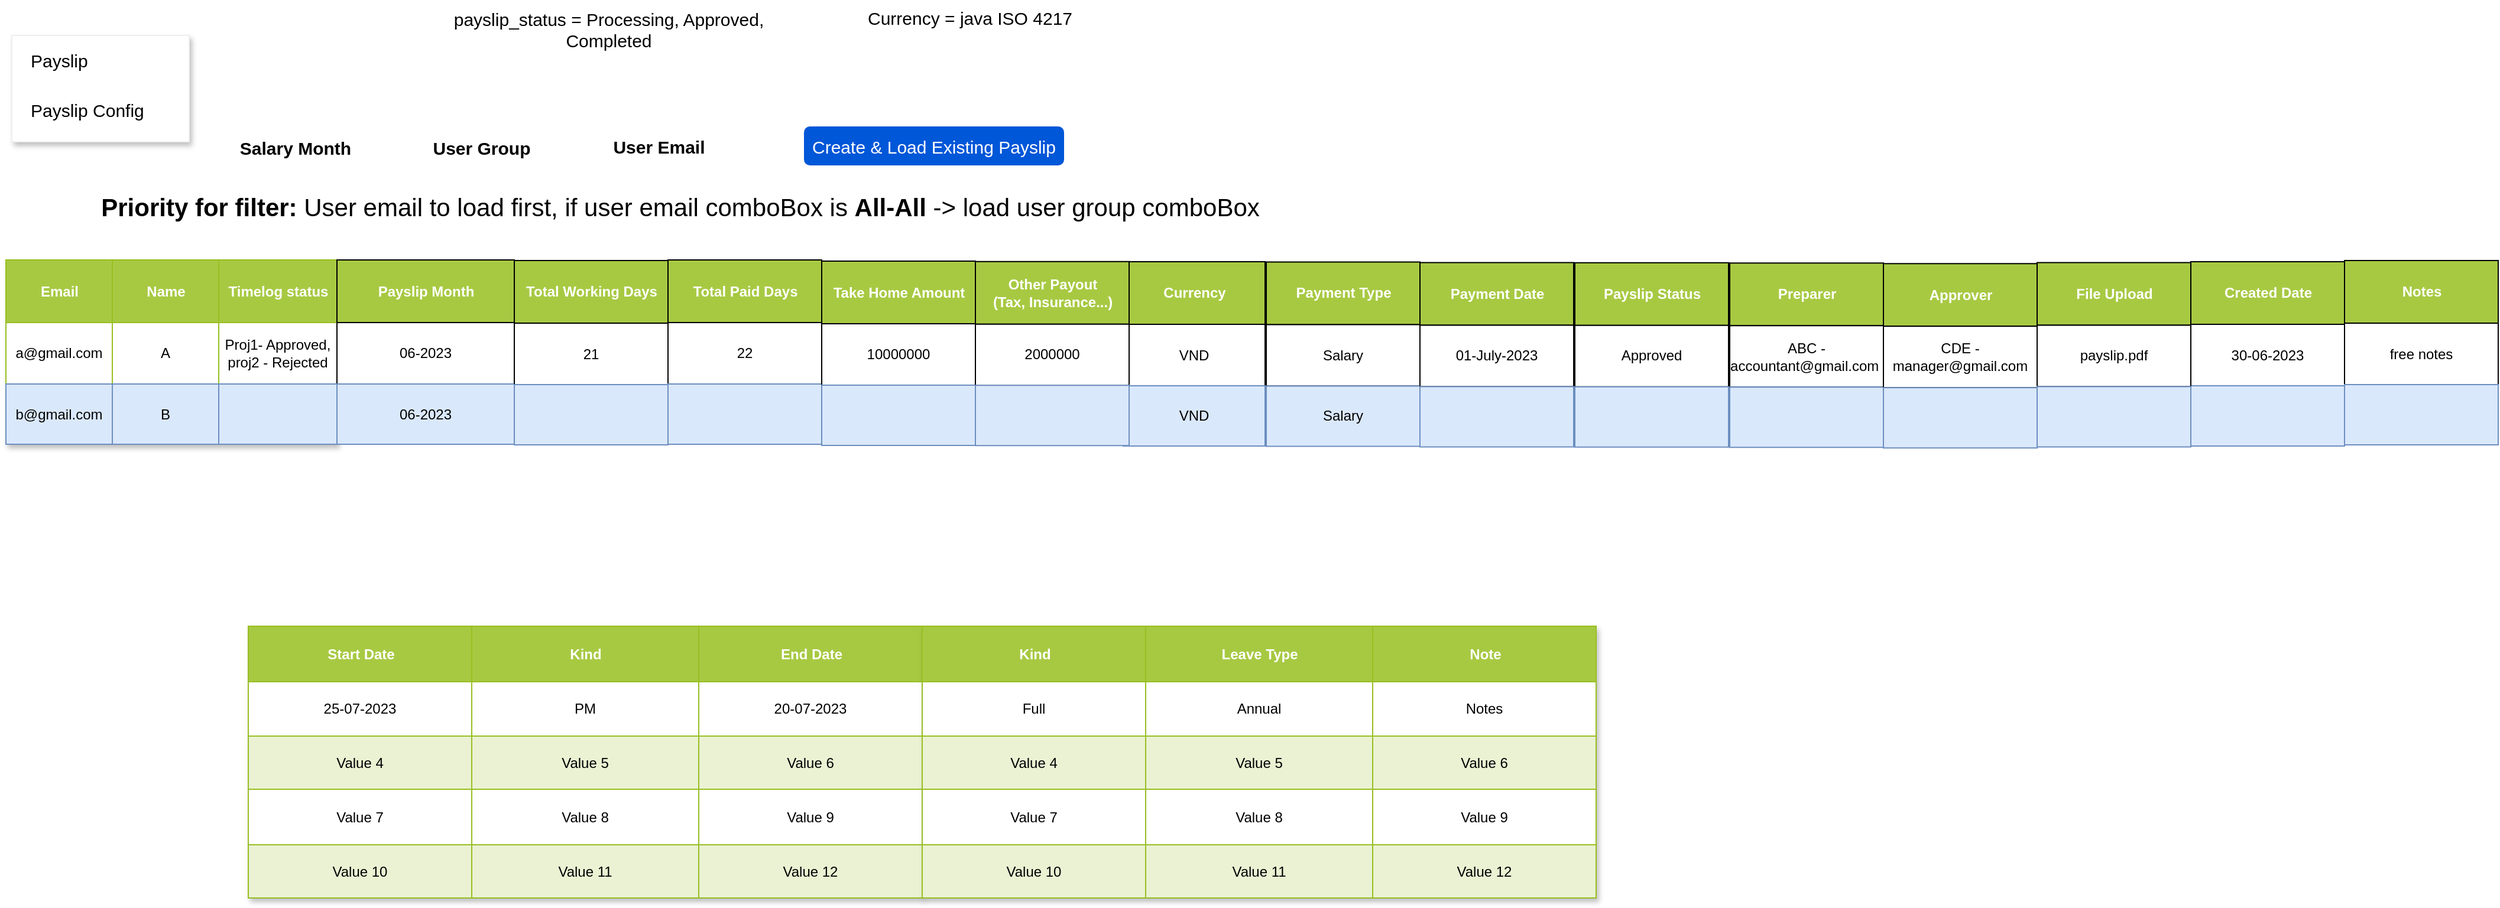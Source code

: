 <mxfile version="20.8.23" type="github">
  <diagram name="Page-1" id="WL_v4v0QIcBLaM0KTgS2">
    <mxGraphModel dx="1434" dy="803" grid="1" gridSize="10" guides="1" tooltips="1" connect="1" arrows="1" fold="1" page="1" pageScale="1" pageWidth="827" pageHeight="1169" math="0" shadow="0">
      <root>
        <mxCell id="0" />
        <mxCell id="1" parent="0" />
        <mxCell id="6jaeI5iPwzS0YntEsKp8-1" value="" style="perimeter=none;dashed=0;shape=rect;fillColor=#ffffff;strokeColor=#eeeeee;shadow=1;" parent="1" vertex="1">
          <mxGeometry x="20" y="50" width="150" height="90" as="geometry" />
        </mxCell>
        <mxCell id="6jaeI5iPwzS0YntEsKp8-2" value="Payslip" style="text;verticalAlign=middle;fontSize=15;spacing=16;resizeWidth=1;whiteSpace=wrap;html=1;" parent="6jaeI5iPwzS0YntEsKp8-1" vertex="1">
          <mxGeometry width="150" height="42" relative="1" as="geometry">
            <mxPoint as="offset" />
          </mxGeometry>
        </mxCell>
        <mxCell id="6jaeI5iPwzS0YntEsKp8-3" value="Payslip Config" style="text;verticalAlign=middle;fontSize=15;spacing=16;resizeWidth=1;whiteSpace=wrap;html=1;" parent="6jaeI5iPwzS0YntEsKp8-1" vertex="1">
          <mxGeometry width="150" height="42" relative="1" as="geometry">
            <mxPoint y="42" as="offset" />
          </mxGeometry>
        </mxCell>
        <mxCell id="6jaeI5iPwzS0YntEsKp8-6" value="Assets" style="childLayout=tableLayout;recursiveResize=0;strokeColor=#98bf21;fillColor=#A7C942;shadow=1;" parent="1" vertex="1">
          <mxGeometry x="15" y="240" width="280" height="156" as="geometry" />
        </mxCell>
        <mxCell id="6jaeI5iPwzS0YntEsKp8-7" style="shape=tableRow;horizontal=0;startSize=0;swimlaneHead=0;swimlaneBody=0;top=0;left=0;bottom=0;right=0;dropTarget=0;collapsible=0;recursiveResize=0;expand=0;fontStyle=0;strokeColor=inherit;fillColor=#ffffff;" parent="6jaeI5iPwzS0YntEsKp8-6" vertex="1">
          <mxGeometry width="280" height="53" as="geometry" />
        </mxCell>
        <mxCell id="6jaeI5iPwzS0YntEsKp8-8" value="Email" style="connectable=0;recursiveResize=0;strokeColor=inherit;fillColor=#A7C942;align=center;fontStyle=1;fontColor=#FFFFFF;html=1;" parent="6jaeI5iPwzS0YntEsKp8-7" vertex="1">
          <mxGeometry width="90" height="53" as="geometry">
            <mxRectangle width="90" height="53" as="alternateBounds" />
          </mxGeometry>
        </mxCell>
        <mxCell id="6jaeI5iPwzS0YntEsKp8-9" value="Name" style="connectable=0;recursiveResize=0;strokeColor=inherit;fillColor=#A7C942;align=center;fontStyle=1;fontColor=#FFFFFF;html=1;" parent="6jaeI5iPwzS0YntEsKp8-7" vertex="1">
          <mxGeometry x="90" width="90" height="53" as="geometry">
            <mxRectangle width="90" height="53" as="alternateBounds" />
          </mxGeometry>
        </mxCell>
        <mxCell id="6jaeI5iPwzS0YntEsKp8-10" value="Timelog status" style="connectable=0;recursiveResize=0;strokeColor=inherit;fillColor=#A7C942;align=center;fontStyle=1;fontColor=#FFFFFF;html=1;" parent="6jaeI5iPwzS0YntEsKp8-7" vertex="1">
          <mxGeometry x="180" width="100" height="53" as="geometry">
            <mxRectangle width="100" height="53" as="alternateBounds" />
          </mxGeometry>
        </mxCell>
        <mxCell id="6jaeI5iPwzS0YntEsKp8-11" value="" style="shape=tableRow;horizontal=0;startSize=0;swimlaneHead=0;swimlaneBody=0;top=0;left=0;bottom=0;right=0;dropTarget=0;collapsible=0;recursiveResize=0;expand=0;fontStyle=0;strokeColor=inherit;fillColor=#ffffff;" parent="6jaeI5iPwzS0YntEsKp8-6" vertex="1">
          <mxGeometry y="53" width="280" height="52" as="geometry" />
        </mxCell>
        <mxCell id="6jaeI5iPwzS0YntEsKp8-12" value="a@gmail.com" style="connectable=0;recursiveResize=0;strokeColor=inherit;fillColor=inherit;align=center;whiteSpace=wrap;html=1;" parent="6jaeI5iPwzS0YntEsKp8-11" vertex="1">
          <mxGeometry width="90" height="52" as="geometry">
            <mxRectangle width="90" height="52" as="alternateBounds" />
          </mxGeometry>
        </mxCell>
        <mxCell id="6jaeI5iPwzS0YntEsKp8-13" value="A" style="connectable=0;recursiveResize=0;strokeColor=inherit;fillColor=inherit;align=center;whiteSpace=wrap;html=1;" parent="6jaeI5iPwzS0YntEsKp8-11" vertex="1">
          <mxGeometry x="90" width="90" height="52" as="geometry">
            <mxRectangle width="90" height="52" as="alternateBounds" />
          </mxGeometry>
        </mxCell>
        <mxCell id="6jaeI5iPwzS0YntEsKp8-14" value="Proj1- Approved, proj2 - Rejected" style="connectable=0;recursiveResize=0;strokeColor=inherit;fillColor=inherit;align=center;whiteSpace=wrap;html=1;" parent="6jaeI5iPwzS0YntEsKp8-11" vertex="1">
          <mxGeometry x="180" width="100" height="52" as="geometry">
            <mxRectangle width="100" height="52" as="alternateBounds" />
          </mxGeometry>
        </mxCell>
        <mxCell id="6jaeI5iPwzS0YntEsKp8-15" value="" style="shape=tableRow;horizontal=0;startSize=0;swimlaneHead=0;swimlaneBody=0;top=0;left=0;bottom=0;right=0;dropTarget=0;collapsible=0;recursiveResize=0;expand=0;fontStyle=1;strokeColor=inherit;fillColor=#EAF2D3;" parent="6jaeI5iPwzS0YntEsKp8-6" vertex="1">
          <mxGeometry y="105" width="280" height="51" as="geometry" />
        </mxCell>
        <mxCell id="6jaeI5iPwzS0YntEsKp8-16" value="b@gmail.com" style="connectable=0;recursiveResize=0;whiteSpace=wrap;html=1;fillColor=#dae8fc;strokeColor=#6c8ebf;" parent="6jaeI5iPwzS0YntEsKp8-15" vertex="1">
          <mxGeometry width="90" height="51" as="geometry">
            <mxRectangle width="90" height="51" as="alternateBounds" />
          </mxGeometry>
        </mxCell>
        <mxCell id="6jaeI5iPwzS0YntEsKp8-17" value="B" style="connectable=0;recursiveResize=0;whiteSpace=wrap;html=1;fillColor=#dae8fc;strokeColor=#6c8ebf;" parent="6jaeI5iPwzS0YntEsKp8-15" vertex="1">
          <mxGeometry x="90" width="90" height="51" as="geometry">
            <mxRectangle width="90" height="51" as="alternateBounds" />
          </mxGeometry>
        </mxCell>
        <mxCell id="6jaeI5iPwzS0YntEsKp8-18" value="" style="connectable=0;recursiveResize=0;whiteSpace=wrap;html=1;fillColor=#dae8fc;strokeColor=#6c8ebf;" parent="6jaeI5iPwzS0YntEsKp8-15" vertex="1">
          <mxGeometry x="180" width="100" height="51" as="geometry">
            <mxRectangle width="100" height="51" as="alternateBounds" />
          </mxGeometry>
        </mxCell>
        <mxCell id="6jaeI5iPwzS0YntEsKp8-68" value="Payslip Month" style="connectable=0;recursiveResize=0;strokeColor=inherit;fillColor=#A7C942;align=center;fontStyle=1;fontColor=#FFFFFF;html=1;" parent="1" vertex="1">
          <mxGeometry x="295" y="240" width="150" height="53" as="geometry">
            <mxRectangle width="187" height="53" as="alternateBounds" />
          </mxGeometry>
        </mxCell>
        <mxCell id="6jaeI5iPwzS0YntEsKp8-69" value="06-2023" style="connectable=0;recursiveResize=0;strokeColor=inherit;fillColor=inherit;align=center;whiteSpace=wrap;html=1;" parent="1" vertex="1">
          <mxGeometry x="295" y="293" width="150" height="52" as="geometry">
            <mxRectangle width="187" height="52" as="alternateBounds" />
          </mxGeometry>
        </mxCell>
        <mxCell id="6jaeI5iPwzS0YntEsKp8-70" value="06-2023" style="connectable=0;recursiveResize=0;strokeColor=#6c8ebf;fillColor=#dae8fc;whiteSpace=wrap;html=1;" parent="1" vertex="1">
          <mxGeometry x="295" y="345" width="150" height="51" as="geometry">
            <mxRectangle width="187" height="51" as="alternateBounds" />
          </mxGeometry>
        </mxCell>
        <mxCell id="6jaeI5iPwzS0YntEsKp8-73" value="&lt;font style=&quot;font-size: 15px;&quot;&gt;Salary Month&lt;/font&gt;" style="text;html=1;strokeColor=none;fillColor=none;align=center;verticalAlign=middle;whiteSpace=wrap;rounded=0;fontStyle=1" parent="1" vertex="1">
          <mxGeometry x="200" y="130" width="120" height="30" as="geometry" />
        </mxCell>
        <mxCell id="6jaeI5iPwzS0YntEsKp8-74" value="&lt;font style=&quot;font-size: 15px;&quot;&gt;User Group&lt;/font&gt;" style="text;html=1;strokeColor=none;fillColor=none;align=center;verticalAlign=middle;whiteSpace=wrap;rounded=0;fontStyle=1" parent="1" vertex="1">
          <mxGeometry x="370" y="130" width="95" height="30" as="geometry" />
        </mxCell>
        <mxCell id="6jaeI5iPwzS0YntEsKp8-80" value="Total Working Days" style="connectable=0;recursiveResize=0;strokeColor=inherit;fillColor=#A7C942;align=center;fontStyle=1;fontColor=#FFFFFF;html=1;" parent="1" vertex="1">
          <mxGeometry x="445" y="240.5" width="130" height="53" as="geometry">
            <mxRectangle width="187" height="53" as="alternateBounds" />
          </mxGeometry>
        </mxCell>
        <mxCell id="6jaeI5iPwzS0YntEsKp8-81" value="21" style="connectable=0;recursiveResize=0;strokeColor=inherit;fillColor=inherit;align=center;whiteSpace=wrap;html=1;" parent="1" vertex="1">
          <mxGeometry x="445" y="293.5" width="130" height="52" as="geometry">
            <mxRectangle width="187" height="52" as="alternateBounds" />
          </mxGeometry>
        </mxCell>
        <mxCell id="6jaeI5iPwzS0YntEsKp8-82" value="" style="connectable=0;recursiveResize=0;strokeColor=#6c8ebf;fillColor=#dae8fc;whiteSpace=wrap;html=1;" parent="1" vertex="1">
          <mxGeometry x="445" y="345.5" width="130" height="51" as="geometry">
            <mxRectangle width="187" height="51" as="alternateBounds" />
          </mxGeometry>
        </mxCell>
        <mxCell id="6jaeI5iPwzS0YntEsKp8-85" value="Total Paid Days" style="connectable=0;recursiveResize=0;strokeColor=inherit;fillColor=#A7C942;align=center;fontStyle=1;fontColor=#FFFFFF;html=1;" parent="1" vertex="1">
          <mxGeometry x="575" y="240" width="130" height="53" as="geometry">
            <mxRectangle width="187" height="53" as="alternateBounds" />
          </mxGeometry>
        </mxCell>
        <mxCell id="6jaeI5iPwzS0YntEsKp8-86" value="22" style="connectable=0;recursiveResize=0;strokeColor=inherit;fillColor=inherit;align=center;whiteSpace=wrap;html=1;" parent="1" vertex="1">
          <mxGeometry x="575" y="293" width="130" height="52" as="geometry">
            <mxRectangle width="187" height="52" as="alternateBounds" />
          </mxGeometry>
        </mxCell>
        <mxCell id="6jaeI5iPwzS0YntEsKp8-87" value="" style="connectable=0;recursiveResize=0;strokeColor=#6c8ebf;fillColor=#dae8fc;whiteSpace=wrap;html=1;" parent="1" vertex="1">
          <mxGeometry x="575" y="345" width="130" height="51" as="geometry">
            <mxRectangle width="187" height="51" as="alternateBounds" />
          </mxGeometry>
        </mxCell>
        <mxCell id="6jaeI5iPwzS0YntEsKp8-90" value="Take Home Amount" style="connectable=0;recursiveResize=0;strokeColor=inherit;fillColor=#A7C942;align=center;fontStyle=1;fontColor=#FFFFFF;html=1;" parent="1" vertex="1">
          <mxGeometry x="705" y="241" width="130" height="53" as="geometry">
            <mxRectangle width="187" height="53" as="alternateBounds" />
          </mxGeometry>
        </mxCell>
        <mxCell id="6jaeI5iPwzS0YntEsKp8-91" value="10000000" style="connectable=0;recursiveResize=0;strokeColor=inherit;fillColor=inherit;align=center;whiteSpace=wrap;html=1;" parent="1" vertex="1">
          <mxGeometry x="705" y="294" width="130" height="52" as="geometry">
            <mxRectangle width="187" height="52" as="alternateBounds" />
          </mxGeometry>
        </mxCell>
        <mxCell id="6jaeI5iPwzS0YntEsKp8-92" value="" style="connectable=0;recursiveResize=0;strokeColor=#6c8ebf;fillColor=#dae8fc;whiteSpace=wrap;html=1;" parent="1" vertex="1">
          <mxGeometry x="705" y="346" width="130" height="51" as="geometry">
            <mxRectangle width="187" height="51" as="alternateBounds" />
          </mxGeometry>
        </mxCell>
        <mxCell id="6jaeI5iPwzS0YntEsKp8-95" value="Currency" style="connectable=0;recursiveResize=0;strokeColor=inherit;fillColor=#A7C942;align=center;fontStyle=1;fontColor=#FFFFFF;html=1;" parent="1" vertex="1">
          <mxGeometry x="960" y="241.5" width="120" height="53" as="geometry">
            <mxRectangle width="187" height="53" as="alternateBounds" />
          </mxGeometry>
        </mxCell>
        <mxCell id="6jaeI5iPwzS0YntEsKp8-96" value="VND" style="connectable=0;recursiveResize=0;strokeColor=inherit;fillColor=inherit;align=center;whiteSpace=wrap;html=1;" parent="1" vertex="1">
          <mxGeometry x="960" y="294.5" width="120" height="52" as="geometry">
            <mxRectangle width="187" height="52" as="alternateBounds" />
          </mxGeometry>
        </mxCell>
        <mxCell id="6jaeI5iPwzS0YntEsKp8-97" value="VND" style="connectable=0;recursiveResize=0;strokeColor=#6c8ebf;fillColor=#dae8fc;whiteSpace=wrap;html=1;" parent="1" vertex="1">
          <mxGeometry x="960" y="346.5" width="120" height="51" as="geometry">
            <mxRectangle width="187" height="51" as="alternateBounds" />
          </mxGeometry>
        </mxCell>
        <mxCell id="6jaeI5iPwzS0YntEsKp8-100" value="&lt;font style=&quot;font-size: 15px;&quot;&gt;payslip_status = Processing, Approved, Completed&lt;/font&gt;" style="text;html=1;strokeColor=none;fillColor=none;align=center;verticalAlign=middle;whiteSpace=wrap;rounded=0;" parent="1" vertex="1">
          <mxGeometry x="390" y="40" width="270" height="10" as="geometry" />
        </mxCell>
        <mxCell id="6jaeI5iPwzS0YntEsKp8-101" value="&lt;font style=&quot;font-size: 15px;&quot;&gt;Create &amp;amp; Load Existing Payslip&lt;/font&gt;" style="rounded=1;fillColor=#0057D8;strokeColor=none;html=1;whiteSpace=wrap;fontColor=#ffffff;align=center;verticalAlign=middle;fontStyle=0;fontSize=12;sketch=0;" parent="1" vertex="1">
          <mxGeometry x="690" y="127" width="220" height="33" as="geometry" />
        </mxCell>
        <mxCell id="6jaeI5iPwzS0YntEsKp8-102" value="&lt;font style=&quot;font-size: 15px;&quot;&gt;Currency =&amp;nbsp;java ISO 4217&lt;/font&gt;" style="text;html=1;align=center;verticalAlign=middle;resizable=0;points=[];autosize=1;strokeColor=none;fillColor=none;" parent="1" vertex="1">
          <mxGeometry x="730" y="20" width="200" height="30" as="geometry" />
        </mxCell>
        <mxCell id="6jaeI5iPwzS0YntEsKp8-103" value="&lt;font style=&quot;font-size: 15px;&quot;&gt;User Email&lt;/font&gt;" style="text;html=1;strokeColor=none;fillColor=none;align=center;verticalAlign=middle;whiteSpace=wrap;rounded=0;fontStyle=1" parent="1" vertex="1">
          <mxGeometry x="520" y="128.5" width="95" height="30" as="geometry" />
        </mxCell>
        <mxCell id="6jaeI5iPwzS0YntEsKp8-104" value="&lt;font style=&quot;font-size: 21px;&quot;&gt;&lt;b&gt;Priority for filter:&lt;/b&gt; User email to load first, if user email comboBox is &lt;b&gt;All-All&lt;/b&gt; -&amp;gt; load user group comboBox&lt;/font&gt;" style="text;html=1;align=center;verticalAlign=middle;resizable=0;points=[];autosize=1;strokeColor=none;fillColor=none;" parent="1" vertex="1">
          <mxGeometry x="85" y="175" width="1000" height="40" as="geometry" />
        </mxCell>
        <mxCell id="O_fYV9ROYyWhm7QD5RSh-1" value="Payment Type" style="connectable=0;recursiveResize=0;strokeColor=inherit;fillColor=#A7C942;align=center;fontStyle=1;fontColor=#FFFFFF;html=1;" parent="1" vertex="1">
          <mxGeometry x="1081" y="241.75" width="130" height="53" as="geometry">
            <mxRectangle width="187" height="53" as="alternateBounds" />
          </mxGeometry>
        </mxCell>
        <mxCell id="O_fYV9ROYyWhm7QD5RSh-2" value="Salary" style="connectable=0;recursiveResize=0;strokeColor=inherit;fillColor=inherit;align=center;whiteSpace=wrap;html=1;" parent="1" vertex="1">
          <mxGeometry x="1081" y="294.75" width="130" height="52" as="geometry">
            <mxRectangle width="187" height="52" as="alternateBounds" />
          </mxGeometry>
        </mxCell>
        <mxCell id="O_fYV9ROYyWhm7QD5RSh-3" value="Salary" style="connectable=0;recursiveResize=0;strokeColor=#6c8ebf;fillColor=#dae8fc;whiteSpace=wrap;html=1;" parent="1" vertex="1">
          <mxGeometry x="1081" y="346.75" width="130" height="51" as="geometry">
            <mxRectangle width="187" height="51" as="alternateBounds" />
          </mxGeometry>
        </mxCell>
        <mxCell id="O_fYV9ROYyWhm7QD5RSh-6" value="Payment Date" style="connectable=0;recursiveResize=0;strokeColor=inherit;fillColor=#A7C942;align=center;fontStyle=1;fontColor=#FFFFFF;html=1;" parent="1" vertex="1">
          <mxGeometry x="1211" y="242.25" width="130" height="53" as="geometry">
            <mxRectangle width="187" height="53" as="alternateBounds" />
          </mxGeometry>
        </mxCell>
        <mxCell id="O_fYV9ROYyWhm7QD5RSh-7" value="01-July-2023" style="connectable=0;recursiveResize=0;strokeColor=inherit;fillColor=inherit;align=center;whiteSpace=wrap;html=1;" parent="1" vertex="1">
          <mxGeometry x="1211" y="295.25" width="130" height="52" as="geometry">
            <mxRectangle width="187" height="52" as="alternateBounds" />
          </mxGeometry>
        </mxCell>
        <mxCell id="O_fYV9ROYyWhm7QD5RSh-8" value="" style="connectable=0;recursiveResize=0;strokeColor=#6c8ebf;fillColor=#dae8fc;whiteSpace=wrap;html=1;" parent="1" vertex="1">
          <mxGeometry x="1211" y="347.25" width="130" height="51" as="geometry">
            <mxRectangle width="187" height="51" as="alternateBounds" />
          </mxGeometry>
        </mxCell>
        <mxCell id="O_fYV9ROYyWhm7QD5RSh-11" value="Payslip Status" style="connectable=0;recursiveResize=0;strokeColor=inherit;fillColor=#A7C942;align=center;fontStyle=1;fontColor=#FFFFFF;html=1;" parent="1" vertex="1">
          <mxGeometry x="1342" y="242.38" width="130" height="53" as="geometry">
            <mxRectangle width="187" height="53" as="alternateBounds" />
          </mxGeometry>
        </mxCell>
        <mxCell id="O_fYV9ROYyWhm7QD5RSh-12" value="Approved" style="connectable=0;recursiveResize=0;strokeColor=inherit;fillColor=inherit;align=center;whiteSpace=wrap;html=1;" parent="1" vertex="1">
          <mxGeometry x="1342" y="295.38" width="130" height="52" as="geometry">
            <mxRectangle width="187" height="52" as="alternateBounds" />
          </mxGeometry>
        </mxCell>
        <mxCell id="O_fYV9ROYyWhm7QD5RSh-13" value="" style="connectable=0;recursiveResize=0;strokeColor=#6c8ebf;fillColor=#dae8fc;whiteSpace=wrap;html=1;" parent="1" vertex="1">
          <mxGeometry x="1342" y="347.38" width="130" height="51" as="geometry">
            <mxRectangle width="187" height="51" as="alternateBounds" />
          </mxGeometry>
        </mxCell>
        <mxCell id="O_fYV9ROYyWhm7QD5RSh-16" value="Preparer" style="connectable=0;recursiveResize=0;strokeColor=inherit;fillColor=#A7C942;align=center;fontStyle=1;fontColor=#FFFFFF;html=1;" parent="1" vertex="1">
          <mxGeometry x="1473" y="242.63" width="130" height="53" as="geometry">
            <mxRectangle width="187" height="53" as="alternateBounds" />
          </mxGeometry>
        </mxCell>
        <mxCell id="O_fYV9ROYyWhm7QD5RSh-17" value="ABC - accountant@gmail.com&amp;nbsp;" style="connectable=0;recursiveResize=0;strokeColor=inherit;fillColor=inherit;align=center;whiteSpace=wrap;html=1;" parent="1" vertex="1">
          <mxGeometry x="1473" y="295.63" width="130" height="52" as="geometry">
            <mxRectangle width="187" height="52" as="alternateBounds" />
          </mxGeometry>
        </mxCell>
        <mxCell id="O_fYV9ROYyWhm7QD5RSh-18" value="" style="connectable=0;recursiveResize=0;strokeColor=#6c8ebf;fillColor=#dae8fc;whiteSpace=wrap;html=1;" parent="1" vertex="1">
          <mxGeometry x="1473" y="347.63" width="130" height="51" as="geometry">
            <mxRectangle width="187" height="51" as="alternateBounds" />
          </mxGeometry>
        </mxCell>
        <mxCell id="O_fYV9ROYyWhm7QD5RSh-21" value="Approver" style="connectable=0;recursiveResize=0;strokeColor=inherit;fillColor=#A7C942;align=center;fontStyle=1;fontColor=#FFFFFF;html=1;" parent="1" vertex="1">
          <mxGeometry x="1603" y="243.13" width="130" height="53" as="geometry">
            <mxRectangle width="187" height="53" as="alternateBounds" />
          </mxGeometry>
        </mxCell>
        <mxCell id="O_fYV9ROYyWhm7QD5RSh-22" value="CDE - manager@gmail.com" style="connectable=0;recursiveResize=0;strokeColor=inherit;fillColor=inherit;align=center;whiteSpace=wrap;html=1;" parent="1" vertex="1">
          <mxGeometry x="1603" y="296.13" width="130" height="52" as="geometry">
            <mxRectangle width="187" height="52" as="alternateBounds" />
          </mxGeometry>
        </mxCell>
        <mxCell id="O_fYV9ROYyWhm7QD5RSh-23" value="" style="connectable=0;recursiveResize=0;strokeColor=#6c8ebf;fillColor=#dae8fc;whiteSpace=wrap;html=1;" parent="1" vertex="1">
          <mxGeometry x="1603" y="348.13" width="130" height="51" as="geometry">
            <mxRectangle width="187" height="51" as="alternateBounds" />
          </mxGeometry>
        </mxCell>
        <mxCell id="O_fYV9ROYyWhm7QD5RSh-26" value="Created Date" style="connectable=0;recursiveResize=0;strokeColor=inherit;fillColor=#A7C942;align=center;fontStyle=1;fontColor=#FFFFFF;html=1;" parent="1" vertex="1">
          <mxGeometry x="1863" y="241.5" width="130" height="53" as="geometry">
            <mxRectangle width="187" height="53" as="alternateBounds" />
          </mxGeometry>
        </mxCell>
        <mxCell id="O_fYV9ROYyWhm7QD5RSh-27" value="30-06-2023" style="connectable=0;recursiveResize=0;strokeColor=inherit;fillColor=inherit;align=center;whiteSpace=wrap;html=1;" parent="1" vertex="1">
          <mxGeometry x="1863" y="294.5" width="130" height="52" as="geometry">
            <mxRectangle width="187" height="52" as="alternateBounds" />
          </mxGeometry>
        </mxCell>
        <mxCell id="O_fYV9ROYyWhm7QD5RSh-28" value="" style="connectable=0;recursiveResize=0;strokeColor=#6c8ebf;fillColor=#dae8fc;whiteSpace=wrap;html=1;" parent="1" vertex="1">
          <mxGeometry x="1863" y="346.5" width="130" height="51" as="geometry">
            <mxRectangle width="187" height="51" as="alternateBounds" />
          </mxGeometry>
        </mxCell>
        <mxCell id="O_fYV9ROYyWhm7QD5RSh-31" value="Notes" style="connectable=0;recursiveResize=0;strokeColor=inherit;fillColor=#A7C942;align=center;fontStyle=1;fontColor=#FFFFFF;html=1;" parent="1" vertex="1">
          <mxGeometry x="1993" y="240.5" width="130" height="53" as="geometry">
            <mxRectangle width="187" height="53" as="alternateBounds" />
          </mxGeometry>
        </mxCell>
        <mxCell id="O_fYV9ROYyWhm7QD5RSh-32" value="free notes" style="connectable=0;recursiveResize=0;strokeColor=inherit;fillColor=inherit;align=center;whiteSpace=wrap;html=1;" parent="1" vertex="1">
          <mxGeometry x="1993" y="293.5" width="130" height="52" as="geometry">
            <mxRectangle width="187" height="52" as="alternateBounds" />
          </mxGeometry>
        </mxCell>
        <mxCell id="O_fYV9ROYyWhm7QD5RSh-33" value="" style="connectable=0;recursiveResize=0;strokeColor=#6c8ebf;fillColor=#dae8fc;whiteSpace=wrap;html=1;" parent="1" vertex="1">
          <mxGeometry x="1993" y="345.5" width="130" height="51" as="geometry">
            <mxRectangle width="187" height="51" as="alternateBounds" />
          </mxGeometry>
        </mxCell>
        <mxCell id="O_fYV9ROYyWhm7QD5RSh-54" value="File Upload" style="connectable=0;recursiveResize=0;strokeColor=inherit;fillColor=#A7C942;align=center;fontStyle=1;fontColor=#FFFFFF;html=1;" parent="1" vertex="1">
          <mxGeometry x="1733" y="242.25" width="130" height="53" as="geometry">
            <mxRectangle width="187" height="53" as="alternateBounds" />
          </mxGeometry>
        </mxCell>
        <mxCell id="O_fYV9ROYyWhm7QD5RSh-55" value="payslip.pdf" style="connectable=0;recursiveResize=0;strokeColor=inherit;fillColor=inherit;align=center;whiteSpace=wrap;html=1;" parent="1" vertex="1">
          <mxGeometry x="1733" y="295.25" width="130" height="52" as="geometry">
            <mxRectangle width="187" height="52" as="alternateBounds" />
          </mxGeometry>
        </mxCell>
        <mxCell id="O_fYV9ROYyWhm7QD5RSh-56" value="" style="connectable=0;recursiveResize=0;strokeColor=#6c8ebf;fillColor=#dae8fc;whiteSpace=wrap;html=1;" parent="1" vertex="1">
          <mxGeometry x="1733" y="347.25" width="130" height="51" as="geometry">
            <mxRectangle width="187" height="51" as="alternateBounds" />
          </mxGeometry>
        </mxCell>
        <mxCell id="O_fYV9ROYyWhm7QD5RSh-57" value="Other Payout&lt;br style=&quot;border-color: var(--border-color);&quot;&gt;(Tax, Insurance...)" style="connectable=0;recursiveResize=0;strokeColor=inherit;fillColor=#A7C942;align=center;fontStyle=1;fontColor=#FFFFFF;html=1;" parent="1" vertex="1">
          <mxGeometry x="835" y="241.38" width="130" height="53" as="geometry">
            <mxRectangle width="187" height="53" as="alternateBounds" />
          </mxGeometry>
        </mxCell>
        <mxCell id="O_fYV9ROYyWhm7QD5RSh-58" value="2000000" style="connectable=0;recursiveResize=0;strokeColor=inherit;fillColor=inherit;align=center;whiteSpace=wrap;html=1;" parent="1" vertex="1">
          <mxGeometry x="835" y="294.38" width="130" height="52" as="geometry">
            <mxRectangle width="187" height="52" as="alternateBounds" />
          </mxGeometry>
        </mxCell>
        <mxCell id="O_fYV9ROYyWhm7QD5RSh-59" value="" style="connectable=0;recursiveResize=0;strokeColor=#6c8ebf;fillColor=#dae8fc;whiteSpace=wrap;html=1;" parent="1" vertex="1">
          <mxGeometry x="835" y="346.13" width="130" height="51" as="geometry">
            <mxRectangle width="187" height="51" as="alternateBounds" />
          </mxGeometry>
        </mxCell>
        <mxCell id="j0ycKZebQlFWwz-Lt81F-132" value="Assets" style="childLayout=tableLayout;recursiveResize=0;strokeColor=#98bf21;fillColor=#A7C942;shadow=1;" vertex="1" parent="1">
          <mxGeometry x="220" y="550" width="570" height="230" as="geometry" />
        </mxCell>
        <mxCell id="j0ycKZebQlFWwz-Lt81F-133" style="shape=tableRow;horizontal=0;startSize=0;swimlaneHead=0;swimlaneBody=0;top=0;left=0;bottom=0;right=0;dropTarget=0;collapsible=0;recursiveResize=0;expand=0;fontStyle=0;strokeColor=inherit;fillColor=#ffffff;" vertex="1" parent="j0ycKZebQlFWwz-Lt81F-132">
          <mxGeometry width="570" height="47" as="geometry" />
        </mxCell>
        <mxCell id="j0ycKZebQlFWwz-Lt81F-134" value="Start Date" style="connectable=0;recursiveResize=0;strokeColor=inherit;fillColor=#A7C942;align=center;fontStyle=1;fontColor=#FFFFFF;html=1;" vertex="1" parent="j0ycKZebQlFWwz-Lt81F-133">
          <mxGeometry width="189" height="47" as="geometry">
            <mxRectangle width="189" height="47" as="alternateBounds" />
          </mxGeometry>
        </mxCell>
        <mxCell id="j0ycKZebQlFWwz-Lt81F-135" value="Kind" style="connectable=0;recursiveResize=0;strokeColor=inherit;fillColor=#A7C942;align=center;fontStyle=1;fontColor=#FFFFFF;html=1;" vertex="1" parent="j0ycKZebQlFWwz-Lt81F-133">
          <mxGeometry x="189" width="192" height="47" as="geometry">
            <mxRectangle width="192" height="47" as="alternateBounds" />
          </mxGeometry>
        </mxCell>
        <mxCell id="j0ycKZebQlFWwz-Lt81F-136" value="End Date" style="connectable=0;recursiveResize=0;strokeColor=inherit;fillColor=#A7C942;align=center;fontStyle=1;fontColor=#FFFFFF;html=1;" vertex="1" parent="j0ycKZebQlFWwz-Lt81F-133">
          <mxGeometry x="381" width="189" height="47" as="geometry">
            <mxRectangle width="189" height="47" as="alternateBounds" />
          </mxGeometry>
        </mxCell>
        <mxCell id="j0ycKZebQlFWwz-Lt81F-137" value="" style="shape=tableRow;horizontal=0;startSize=0;swimlaneHead=0;swimlaneBody=0;top=0;left=0;bottom=0;right=0;dropTarget=0;collapsible=0;recursiveResize=0;expand=0;fontStyle=0;strokeColor=inherit;fillColor=#ffffff;" vertex="1" parent="j0ycKZebQlFWwz-Lt81F-132">
          <mxGeometry y="47" width="570" height="46" as="geometry" />
        </mxCell>
        <mxCell id="j0ycKZebQlFWwz-Lt81F-138" value="25-07-2023" style="connectable=0;recursiveResize=0;strokeColor=inherit;fillColor=inherit;align=center;whiteSpace=wrap;html=1;" vertex="1" parent="j0ycKZebQlFWwz-Lt81F-137">
          <mxGeometry width="189" height="46" as="geometry">
            <mxRectangle width="189" height="46" as="alternateBounds" />
          </mxGeometry>
        </mxCell>
        <mxCell id="j0ycKZebQlFWwz-Lt81F-139" value="PM" style="connectable=0;recursiveResize=0;strokeColor=inherit;fillColor=inherit;align=center;whiteSpace=wrap;html=1;" vertex="1" parent="j0ycKZebQlFWwz-Lt81F-137">
          <mxGeometry x="189" width="192" height="46" as="geometry">
            <mxRectangle width="192" height="46" as="alternateBounds" />
          </mxGeometry>
        </mxCell>
        <mxCell id="j0ycKZebQlFWwz-Lt81F-140" value="20-07-2023" style="connectable=0;recursiveResize=0;strokeColor=inherit;fillColor=inherit;align=center;whiteSpace=wrap;html=1;" vertex="1" parent="j0ycKZebQlFWwz-Lt81F-137">
          <mxGeometry x="381" width="189" height="46" as="geometry">
            <mxRectangle width="189" height="46" as="alternateBounds" />
          </mxGeometry>
        </mxCell>
        <mxCell id="j0ycKZebQlFWwz-Lt81F-141" value="" style="shape=tableRow;horizontal=0;startSize=0;swimlaneHead=0;swimlaneBody=0;top=0;left=0;bottom=0;right=0;dropTarget=0;collapsible=0;recursiveResize=0;expand=0;fontStyle=1;strokeColor=inherit;fillColor=#EAF2D3;" vertex="1" parent="j0ycKZebQlFWwz-Lt81F-132">
          <mxGeometry y="93" width="570" height="45" as="geometry" />
        </mxCell>
        <mxCell id="j0ycKZebQlFWwz-Lt81F-142" value="Value 4" style="connectable=0;recursiveResize=0;strokeColor=inherit;fillColor=inherit;whiteSpace=wrap;html=1;" vertex="1" parent="j0ycKZebQlFWwz-Lt81F-141">
          <mxGeometry width="189" height="45" as="geometry">
            <mxRectangle width="189" height="45" as="alternateBounds" />
          </mxGeometry>
        </mxCell>
        <mxCell id="j0ycKZebQlFWwz-Lt81F-143" value="Value 5" style="connectable=0;recursiveResize=0;strokeColor=inherit;fillColor=inherit;whiteSpace=wrap;html=1;" vertex="1" parent="j0ycKZebQlFWwz-Lt81F-141">
          <mxGeometry x="189" width="192" height="45" as="geometry">
            <mxRectangle width="192" height="45" as="alternateBounds" />
          </mxGeometry>
        </mxCell>
        <mxCell id="j0ycKZebQlFWwz-Lt81F-144" value="Value 6" style="connectable=0;recursiveResize=0;strokeColor=inherit;fillColor=inherit;whiteSpace=wrap;html=1;" vertex="1" parent="j0ycKZebQlFWwz-Lt81F-141">
          <mxGeometry x="381" width="189" height="45" as="geometry">
            <mxRectangle width="189" height="45" as="alternateBounds" />
          </mxGeometry>
        </mxCell>
        <mxCell id="j0ycKZebQlFWwz-Lt81F-145" value="" style="shape=tableRow;horizontal=0;startSize=0;swimlaneHead=0;swimlaneBody=0;top=0;left=0;bottom=0;right=0;dropTarget=0;collapsible=0;recursiveResize=0;expand=0;fontStyle=0;strokeColor=inherit;fillColor=#ffffff;" vertex="1" parent="j0ycKZebQlFWwz-Lt81F-132">
          <mxGeometry y="138" width="570" height="47" as="geometry" />
        </mxCell>
        <mxCell id="j0ycKZebQlFWwz-Lt81F-146" value="Value 7" style="connectable=0;recursiveResize=0;strokeColor=inherit;fillColor=inherit;fontStyle=0;align=center;whiteSpace=wrap;html=1;" vertex="1" parent="j0ycKZebQlFWwz-Lt81F-145">
          <mxGeometry width="189" height="47" as="geometry">
            <mxRectangle width="189" height="47" as="alternateBounds" />
          </mxGeometry>
        </mxCell>
        <mxCell id="j0ycKZebQlFWwz-Lt81F-147" value="Value 8" style="connectable=0;recursiveResize=0;strokeColor=inherit;fillColor=inherit;fontStyle=0;align=center;whiteSpace=wrap;html=1;" vertex="1" parent="j0ycKZebQlFWwz-Lt81F-145">
          <mxGeometry x="189" width="192" height="47" as="geometry">
            <mxRectangle width="192" height="47" as="alternateBounds" />
          </mxGeometry>
        </mxCell>
        <mxCell id="j0ycKZebQlFWwz-Lt81F-148" value="Value 9" style="connectable=0;recursiveResize=0;strokeColor=inherit;fillColor=inherit;fontStyle=0;align=center;whiteSpace=wrap;html=1;" vertex="1" parent="j0ycKZebQlFWwz-Lt81F-145">
          <mxGeometry x="381" width="189" height="47" as="geometry">
            <mxRectangle width="189" height="47" as="alternateBounds" />
          </mxGeometry>
        </mxCell>
        <mxCell id="j0ycKZebQlFWwz-Lt81F-149" value="" style="shape=tableRow;horizontal=0;startSize=0;swimlaneHead=0;swimlaneBody=0;top=0;left=0;bottom=0;right=0;dropTarget=0;collapsible=0;recursiveResize=0;expand=0;fontStyle=1;strokeColor=inherit;fillColor=#EAF2D3;" vertex="1" parent="j0ycKZebQlFWwz-Lt81F-132">
          <mxGeometry y="185" width="570" height="45" as="geometry" />
        </mxCell>
        <mxCell id="j0ycKZebQlFWwz-Lt81F-150" value="Value 10" style="connectable=0;recursiveResize=0;strokeColor=inherit;fillColor=inherit;whiteSpace=wrap;html=1;" vertex="1" parent="j0ycKZebQlFWwz-Lt81F-149">
          <mxGeometry width="189" height="45" as="geometry">
            <mxRectangle width="189" height="45" as="alternateBounds" />
          </mxGeometry>
        </mxCell>
        <mxCell id="j0ycKZebQlFWwz-Lt81F-151" value="Value 11" style="connectable=0;recursiveResize=0;strokeColor=inherit;fillColor=inherit;whiteSpace=wrap;html=1;" vertex="1" parent="j0ycKZebQlFWwz-Lt81F-149">
          <mxGeometry x="189" width="192" height="45" as="geometry">
            <mxRectangle width="192" height="45" as="alternateBounds" />
          </mxGeometry>
        </mxCell>
        <mxCell id="j0ycKZebQlFWwz-Lt81F-152" value="Value 12" style="connectable=0;recursiveResize=0;strokeColor=inherit;fillColor=inherit;whiteSpace=wrap;html=1;" vertex="1" parent="j0ycKZebQlFWwz-Lt81F-149">
          <mxGeometry x="381" width="189" height="45" as="geometry">
            <mxRectangle width="189" height="45" as="alternateBounds" />
          </mxGeometry>
        </mxCell>
        <mxCell id="j0ycKZebQlFWwz-Lt81F-154" value="Assets" style="childLayout=tableLayout;recursiveResize=0;strokeColor=#98bf21;fillColor=#A7C942;shadow=1;" vertex="1" parent="1">
          <mxGeometry x="790" y="550" width="570" height="230" as="geometry" />
        </mxCell>
        <mxCell id="j0ycKZebQlFWwz-Lt81F-155" style="shape=tableRow;horizontal=0;startSize=0;swimlaneHead=0;swimlaneBody=0;top=0;left=0;bottom=0;right=0;dropTarget=0;collapsible=0;recursiveResize=0;expand=0;fontStyle=0;strokeColor=inherit;fillColor=#ffffff;" vertex="1" parent="j0ycKZebQlFWwz-Lt81F-154">
          <mxGeometry width="570" height="47" as="geometry" />
        </mxCell>
        <mxCell id="j0ycKZebQlFWwz-Lt81F-156" value="Kind" style="connectable=0;recursiveResize=0;strokeColor=inherit;fillColor=#A7C942;align=center;fontStyle=1;fontColor=#FFFFFF;html=1;" vertex="1" parent="j0ycKZebQlFWwz-Lt81F-155">
          <mxGeometry width="189" height="47" as="geometry">
            <mxRectangle width="189" height="47" as="alternateBounds" />
          </mxGeometry>
        </mxCell>
        <mxCell id="j0ycKZebQlFWwz-Lt81F-157" value="Leave Type" style="connectable=0;recursiveResize=0;strokeColor=inherit;fillColor=#A7C942;align=center;fontStyle=1;fontColor=#FFFFFF;html=1;" vertex="1" parent="j0ycKZebQlFWwz-Lt81F-155">
          <mxGeometry x="189" width="192" height="47" as="geometry">
            <mxRectangle width="192" height="47" as="alternateBounds" />
          </mxGeometry>
        </mxCell>
        <mxCell id="j0ycKZebQlFWwz-Lt81F-158" value="Note" style="connectable=0;recursiveResize=0;strokeColor=inherit;fillColor=#A7C942;align=center;fontStyle=1;fontColor=#FFFFFF;html=1;" vertex="1" parent="j0ycKZebQlFWwz-Lt81F-155">
          <mxGeometry x="381" width="189" height="47" as="geometry">
            <mxRectangle width="189" height="47" as="alternateBounds" />
          </mxGeometry>
        </mxCell>
        <mxCell id="j0ycKZebQlFWwz-Lt81F-159" value="" style="shape=tableRow;horizontal=0;startSize=0;swimlaneHead=0;swimlaneBody=0;top=0;left=0;bottom=0;right=0;dropTarget=0;collapsible=0;recursiveResize=0;expand=0;fontStyle=0;strokeColor=inherit;fillColor=#ffffff;" vertex="1" parent="j0ycKZebQlFWwz-Lt81F-154">
          <mxGeometry y="47" width="570" height="46" as="geometry" />
        </mxCell>
        <mxCell id="j0ycKZebQlFWwz-Lt81F-160" value="Full" style="connectable=0;recursiveResize=0;strokeColor=inherit;fillColor=inherit;align=center;whiteSpace=wrap;html=1;" vertex="1" parent="j0ycKZebQlFWwz-Lt81F-159">
          <mxGeometry width="189" height="46" as="geometry">
            <mxRectangle width="189" height="46" as="alternateBounds" />
          </mxGeometry>
        </mxCell>
        <mxCell id="j0ycKZebQlFWwz-Lt81F-161" value="Annual" style="connectable=0;recursiveResize=0;strokeColor=inherit;fillColor=inherit;align=center;whiteSpace=wrap;html=1;" vertex="1" parent="j0ycKZebQlFWwz-Lt81F-159">
          <mxGeometry x="189" width="192" height="46" as="geometry">
            <mxRectangle width="192" height="46" as="alternateBounds" />
          </mxGeometry>
        </mxCell>
        <mxCell id="j0ycKZebQlFWwz-Lt81F-162" value="Notes" style="connectable=0;recursiveResize=0;strokeColor=inherit;fillColor=inherit;align=center;whiteSpace=wrap;html=1;" vertex="1" parent="j0ycKZebQlFWwz-Lt81F-159">
          <mxGeometry x="381" width="189" height="46" as="geometry">
            <mxRectangle width="189" height="46" as="alternateBounds" />
          </mxGeometry>
        </mxCell>
        <mxCell id="j0ycKZebQlFWwz-Lt81F-163" value="" style="shape=tableRow;horizontal=0;startSize=0;swimlaneHead=0;swimlaneBody=0;top=0;left=0;bottom=0;right=0;dropTarget=0;collapsible=0;recursiveResize=0;expand=0;fontStyle=1;strokeColor=inherit;fillColor=#EAF2D3;" vertex="1" parent="j0ycKZebQlFWwz-Lt81F-154">
          <mxGeometry y="93" width="570" height="45" as="geometry" />
        </mxCell>
        <mxCell id="j0ycKZebQlFWwz-Lt81F-164" value="Value 4" style="connectable=0;recursiveResize=0;strokeColor=inherit;fillColor=inherit;whiteSpace=wrap;html=1;" vertex="1" parent="j0ycKZebQlFWwz-Lt81F-163">
          <mxGeometry width="189" height="45" as="geometry">
            <mxRectangle width="189" height="45" as="alternateBounds" />
          </mxGeometry>
        </mxCell>
        <mxCell id="j0ycKZebQlFWwz-Lt81F-165" value="Value 5" style="connectable=0;recursiveResize=0;strokeColor=inherit;fillColor=inherit;whiteSpace=wrap;html=1;" vertex="1" parent="j0ycKZebQlFWwz-Lt81F-163">
          <mxGeometry x="189" width="192" height="45" as="geometry">
            <mxRectangle width="192" height="45" as="alternateBounds" />
          </mxGeometry>
        </mxCell>
        <mxCell id="j0ycKZebQlFWwz-Lt81F-166" value="Value 6" style="connectable=0;recursiveResize=0;strokeColor=inherit;fillColor=inherit;whiteSpace=wrap;html=1;" vertex="1" parent="j0ycKZebQlFWwz-Lt81F-163">
          <mxGeometry x="381" width="189" height="45" as="geometry">
            <mxRectangle width="189" height="45" as="alternateBounds" />
          </mxGeometry>
        </mxCell>
        <mxCell id="j0ycKZebQlFWwz-Lt81F-167" value="" style="shape=tableRow;horizontal=0;startSize=0;swimlaneHead=0;swimlaneBody=0;top=0;left=0;bottom=0;right=0;dropTarget=0;collapsible=0;recursiveResize=0;expand=0;fontStyle=0;strokeColor=inherit;fillColor=#ffffff;" vertex="1" parent="j0ycKZebQlFWwz-Lt81F-154">
          <mxGeometry y="138" width="570" height="47" as="geometry" />
        </mxCell>
        <mxCell id="j0ycKZebQlFWwz-Lt81F-168" value="Value 7" style="connectable=0;recursiveResize=0;strokeColor=inherit;fillColor=inherit;fontStyle=0;align=center;whiteSpace=wrap;html=1;" vertex="1" parent="j0ycKZebQlFWwz-Lt81F-167">
          <mxGeometry width="189" height="47" as="geometry">
            <mxRectangle width="189" height="47" as="alternateBounds" />
          </mxGeometry>
        </mxCell>
        <mxCell id="j0ycKZebQlFWwz-Lt81F-169" value="Value 8" style="connectable=0;recursiveResize=0;strokeColor=inherit;fillColor=inherit;fontStyle=0;align=center;whiteSpace=wrap;html=1;" vertex="1" parent="j0ycKZebQlFWwz-Lt81F-167">
          <mxGeometry x="189" width="192" height="47" as="geometry">
            <mxRectangle width="192" height="47" as="alternateBounds" />
          </mxGeometry>
        </mxCell>
        <mxCell id="j0ycKZebQlFWwz-Lt81F-170" value="Value 9" style="connectable=0;recursiveResize=0;strokeColor=inherit;fillColor=inherit;fontStyle=0;align=center;whiteSpace=wrap;html=1;" vertex="1" parent="j0ycKZebQlFWwz-Lt81F-167">
          <mxGeometry x="381" width="189" height="47" as="geometry">
            <mxRectangle width="189" height="47" as="alternateBounds" />
          </mxGeometry>
        </mxCell>
        <mxCell id="j0ycKZebQlFWwz-Lt81F-171" value="" style="shape=tableRow;horizontal=0;startSize=0;swimlaneHead=0;swimlaneBody=0;top=0;left=0;bottom=0;right=0;dropTarget=0;collapsible=0;recursiveResize=0;expand=0;fontStyle=1;strokeColor=inherit;fillColor=#EAF2D3;" vertex="1" parent="j0ycKZebQlFWwz-Lt81F-154">
          <mxGeometry y="185" width="570" height="45" as="geometry" />
        </mxCell>
        <mxCell id="j0ycKZebQlFWwz-Lt81F-172" value="Value 10" style="connectable=0;recursiveResize=0;strokeColor=inherit;fillColor=inherit;whiteSpace=wrap;html=1;" vertex="1" parent="j0ycKZebQlFWwz-Lt81F-171">
          <mxGeometry width="189" height="45" as="geometry">
            <mxRectangle width="189" height="45" as="alternateBounds" />
          </mxGeometry>
        </mxCell>
        <mxCell id="j0ycKZebQlFWwz-Lt81F-173" value="Value 11" style="connectable=0;recursiveResize=0;strokeColor=inherit;fillColor=inherit;whiteSpace=wrap;html=1;" vertex="1" parent="j0ycKZebQlFWwz-Lt81F-171">
          <mxGeometry x="189" width="192" height="45" as="geometry">
            <mxRectangle width="192" height="45" as="alternateBounds" />
          </mxGeometry>
        </mxCell>
        <mxCell id="j0ycKZebQlFWwz-Lt81F-174" value="Value 12" style="connectable=0;recursiveResize=0;strokeColor=inherit;fillColor=inherit;whiteSpace=wrap;html=1;" vertex="1" parent="j0ycKZebQlFWwz-Lt81F-171">
          <mxGeometry x="381" width="189" height="45" as="geometry">
            <mxRectangle width="189" height="45" as="alternateBounds" />
          </mxGeometry>
        </mxCell>
      </root>
    </mxGraphModel>
  </diagram>
</mxfile>
